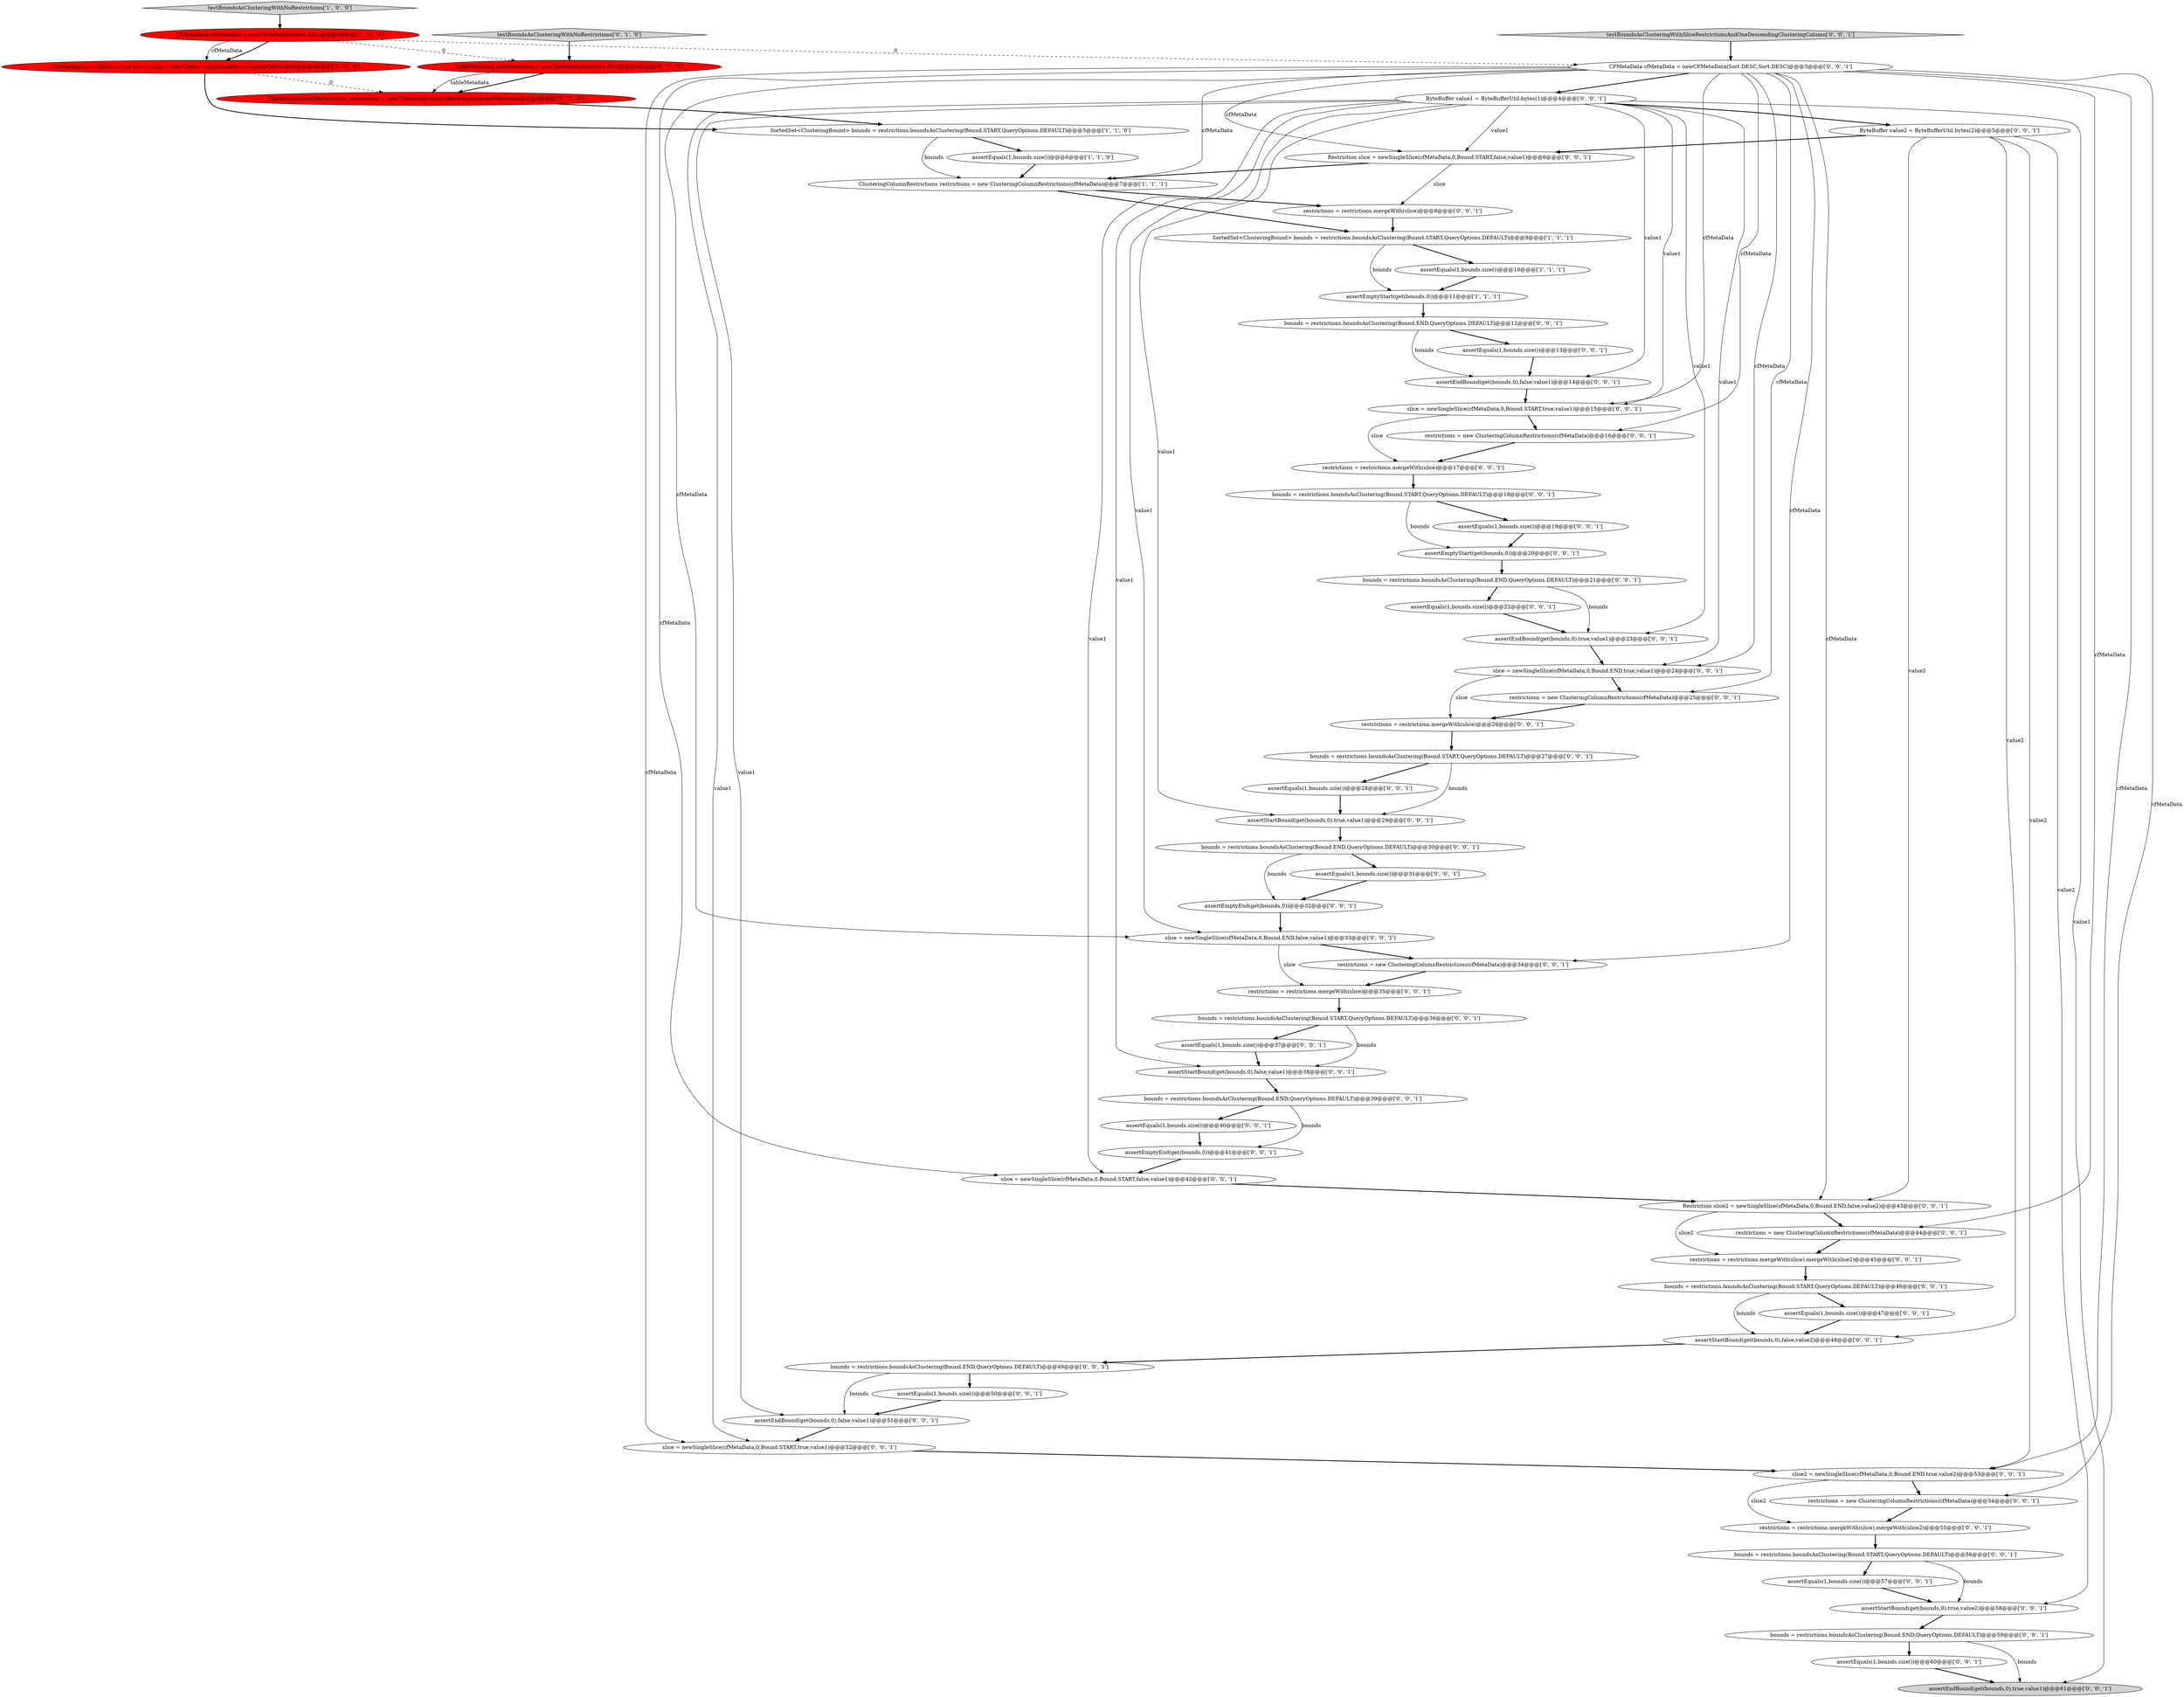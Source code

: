 digraph {
37 [style = filled, label = "ByteBuffer value2 = ByteBufferUtil.bytes(2)@@@5@@@['0', '0', '1']", fillcolor = white, shape = ellipse image = "AAA0AAABBB3BBB"];
33 [style = filled, label = "bounds = restrictions.boundsAsClustering(Bound.START,QueryOptions.DEFAULT)@@@56@@@['0', '0', '1']", fillcolor = white, shape = ellipse image = "AAA0AAABBB3BBB"];
13 [style = filled, label = "bounds = restrictions.boundsAsClustering(Bound.END,QueryOptions.DEFAULT)@@@21@@@['0', '0', '1']", fillcolor = white, shape = ellipse image = "AAA0AAABBB3BBB"];
61 [style = filled, label = "restrictions = new ClusteringColumnRestrictions(cfMetaData)@@@44@@@['0', '0', '1']", fillcolor = white, shape = ellipse image = "AAA0AAABBB3BBB"];
63 [style = filled, label = "slice = newSingleSlice(cfMetaData,0,Bound.END,true,value1)@@@24@@@['0', '0', '1']", fillcolor = white, shape = ellipse image = "AAA0AAABBB3BBB"];
58 [style = filled, label = "ByteBuffer value1 = ByteBufferUtil.bytes(1)@@@4@@@['0', '0', '1']", fillcolor = white, shape = ellipse image = "AAA0AAABBB3BBB"];
49 [style = filled, label = "assertEquals(1,bounds.size())@@@19@@@['0', '0', '1']", fillcolor = white, shape = ellipse image = "AAA0AAABBB3BBB"];
64 [style = filled, label = "assertEquals(1,bounds.size())@@@37@@@['0', '0', '1']", fillcolor = white, shape = ellipse image = "AAA0AAABBB3BBB"];
18 [style = filled, label = "slice = newSingleSlice(cfMetaData,0,Bound.START,true,value1)@@@15@@@['0', '0', '1']", fillcolor = white, shape = ellipse image = "AAA0AAABBB3BBB"];
4 [style = filled, label = "assertEquals(1,bounds.size())@@@10@@@['1', '1', '1']", fillcolor = white, shape = ellipse image = "AAA0AAABBB1BBB"];
16 [style = filled, label = "Restriction slice = newSingleSlice(cfMetaData,0,Bound.START,false,value1)@@@6@@@['0', '0', '1']", fillcolor = white, shape = ellipse image = "AAA0AAABBB3BBB"];
11 [style = filled, label = "ClusteringColumnRestrictions restrictions = new ClusteringColumnRestrictions(tableMetadata)@@@4@@@['0', '1', '0']", fillcolor = red, shape = ellipse image = "AAA1AAABBB2BBB"];
8 [style = filled, label = "assertEmptyStart(get(bounds,0))@@@11@@@['1', '1', '1']", fillcolor = white, shape = ellipse image = "AAA0AAABBB1BBB"];
5 [style = filled, label = "CFMetaData cfMetaData = newCFMetaData(Sort.ASC)@@@3@@@['1', '0', '0']", fillcolor = red, shape = ellipse image = "AAA1AAABBB1BBB"];
3 [style = filled, label = "SortedSet<ClusteringBound> bounds = restrictions.boundsAsClustering(Bound.START,QueryOptions.DEFAULT)@@@9@@@['1', '1', '1']", fillcolor = white, shape = ellipse image = "AAA0AAABBB1BBB"];
35 [style = filled, label = "testBoundsAsClusteringWithSliceRestrictionsAndOneDescendingClusteringColumn['0', '0', '1']", fillcolor = lightgray, shape = diamond image = "AAA0AAABBB3BBB"];
36 [style = filled, label = "assertEmptyStart(get(bounds,0))@@@20@@@['0', '0', '1']", fillcolor = white, shape = ellipse image = "AAA0AAABBB3BBB"];
1 [style = filled, label = "testBoundsAsClusteringWithNoRestrictions['1', '0', '0']", fillcolor = lightgray, shape = diamond image = "AAA0AAABBB1BBB"];
43 [style = filled, label = "assertEndBound(get(bounds,0),true,value1)@@@61@@@['0', '0', '1']", fillcolor = lightgray, shape = ellipse image = "AAA0AAABBB3BBB"];
55 [style = filled, label = "bounds = restrictions.boundsAsClustering(Bound.END,QueryOptions.DEFAULT)@@@49@@@['0', '0', '1']", fillcolor = white, shape = ellipse image = "AAA0AAABBB3BBB"];
52 [style = filled, label = "CFMetaData cfMetaData = newCFMetaData(Sort.DESC,Sort.DESC)@@@3@@@['0', '0', '1']", fillcolor = white, shape = ellipse image = "AAA0AAABBB3BBB"];
50 [style = filled, label = "slice = newSingleSlice(cfMetaData,0,Bound.END,false,value1)@@@33@@@['0', '0', '1']", fillcolor = white, shape = ellipse image = "AAA0AAABBB3BBB"];
51 [style = filled, label = "assertEndBound(get(bounds,0),false,value1)@@@51@@@['0', '0', '1']", fillcolor = white, shape = ellipse image = "AAA0AAABBB3BBB"];
27 [style = filled, label = "assertEquals(1,bounds.size())@@@22@@@['0', '0', '1']", fillcolor = white, shape = ellipse image = "AAA0AAABBB3BBB"];
53 [style = filled, label = "bounds = restrictions.boundsAsClustering(Bound.END,QueryOptions.DEFAULT)@@@59@@@['0', '0', '1']", fillcolor = white, shape = ellipse image = "AAA0AAABBB3BBB"];
29 [style = filled, label = "restrictions = restrictions.mergeWith(slice).mergeWith(slice2)@@@55@@@['0', '0', '1']", fillcolor = white, shape = ellipse image = "AAA0AAABBB3BBB"];
54 [style = filled, label = "bounds = restrictions.boundsAsClustering(Bound.START,QueryOptions.DEFAULT)@@@36@@@['0', '0', '1']", fillcolor = white, shape = ellipse image = "AAA0AAABBB3BBB"];
12 [style = filled, label = "assertEquals(1,bounds.size())@@@13@@@['0', '0', '1']", fillcolor = white, shape = ellipse image = "AAA0AAABBB3BBB"];
39 [style = filled, label = "bounds = restrictions.boundsAsClustering(Bound.END,QueryOptions.DEFAULT)@@@30@@@['0', '0', '1']", fillcolor = white, shape = ellipse image = "AAA0AAABBB3BBB"];
40 [style = filled, label = "assertStartBound(get(bounds,0),false,value2)@@@48@@@['0', '0', '1']", fillcolor = white, shape = ellipse image = "AAA0AAABBB3BBB"];
25 [style = filled, label = "restrictions = restrictions.mergeWith(slice)@@@8@@@['0', '0', '1']", fillcolor = white, shape = ellipse image = "AAA0AAABBB3BBB"];
26 [style = filled, label = "assertEndBound(get(bounds,0),true,value1)@@@23@@@['0', '0', '1']", fillcolor = white, shape = ellipse image = "AAA0AAABBB3BBB"];
32 [style = filled, label = "restrictions = new ClusteringColumnRestrictions(cfMetaData)@@@16@@@['0', '0', '1']", fillcolor = white, shape = ellipse image = "AAA0AAABBB3BBB"];
67 [style = filled, label = "assertStartBound(get(bounds,0),false,value1)@@@38@@@['0', '0', '1']", fillcolor = white, shape = ellipse image = "AAA0AAABBB3BBB"];
10 [style = filled, label = "testBoundsAsClusteringWithNoRestrictions['0', '1', '0']", fillcolor = lightgray, shape = diamond image = "AAA0AAABBB2BBB"];
65 [style = filled, label = "restrictions = new ClusteringColumnRestrictions(cfMetaData)@@@34@@@['0', '0', '1']", fillcolor = white, shape = ellipse image = "AAA0AAABBB3BBB"];
45 [style = filled, label = "assertEquals(1,bounds.size())@@@28@@@['0', '0', '1']", fillcolor = white, shape = ellipse image = "AAA0AAABBB3BBB"];
21 [style = filled, label = "assertEmptyEnd(get(bounds,0))@@@41@@@['0', '0', '1']", fillcolor = white, shape = ellipse image = "AAA0AAABBB3BBB"];
17 [style = filled, label = "assertEquals(1,bounds.size())@@@40@@@['0', '0', '1']", fillcolor = white, shape = ellipse image = "AAA0AAABBB3BBB"];
46 [style = filled, label = "slice = newSingleSlice(cfMetaData,0,Bound.START,false,value1)@@@42@@@['0', '0', '1']", fillcolor = white, shape = ellipse image = "AAA0AAABBB3BBB"];
20 [style = filled, label = "restrictions = new ClusteringColumnRestrictions(cfMetaData)@@@25@@@['0', '0', '1']", fillcolor = white, shape = ellipse image = "AAA0AAABBB3BBB"];
14 [style = filled, label = "assertEquals(1,bounds.size())@@@31@@@['0', '0', '1']", fillcolor = white, shape = ellipse image = "AAA0AAABBB3BBB"];
24 [style = filled, label = "restrictions = new ClusteringColumnRestrictions(cfMetaData)@@@54@@@['0', '0', '1']", fillcolor = white, shape = ellipse image = "AAA0AAABBB3BBB"];
34 [style = filled, label = "bounds = restrictions.boundsAsClustering(Bound.START,QueryOptions.DEFAULT)@@@46@@@['0', '0', '1']", fillcolor = white, shape = ellipse image = "AAA0AAABBB3BBB"];
2 [style = filled, label = "ClusteringColumnRestrictions restrictions = new ClusteringColumnRestrictions(cfMetaData)@@@7@@@['1', '1', '1']", fillcolor = white, shape = ellipse image = "AAA0AAABBB1BBB"];
38 [style = filled, label = "assertEquals(1,bounds.size())@@@50@@@['0', '0', '1']", fillcolor = white, shape = ellipse image = "AAA0AAABBB3BBB"];
28 [style = filled, label = "assertEndBound(get(bounds,0),false,value1)@@@14@@@['0', '0', '1']", fillcolor = white, shape = ellipse image = "AAA0AAABBB3BBB"];
31 [style = filled, label = "assertEquals(1,bounds.size())@@@57@@@['0', '0', '1']", fillcolor = white, shape = ellipse image = "AAA0AAABBB3BBB"];
41 [style = filled, label = "assertStartBound(get(bounds,0),true,value2)@@@58@@@['0', '0', '1']", fillcolor = white, shape = ellipse image = "AAA0AAABBB3BBB"];
30 [style = filled, label = "bounds = restrictions.boundsAsClustering(Bound.START,QueryOptions.DEFAULT)@@@18@@@['0', '0', '1']", fillcolor = white, shape = ellipse image = "AAA0AAABBB3BBB"];
19 [style = filled, label = "restrictions = restrictions.mergeWith(slice)@@@17@@@['0', '0', '1']", fillcolor = white, shape = ellipse image = "AAA0AAABBB3BBB"];
60 [style = filled, label = "bounds = restrictions.boundsAsClustering(Bound.END,QueryOptions.DEFAULT)@@@39@@@['0', '0', '1']", fillcolor = white, shape = ellipse image = "AAA0AAABBB3BBB"];
9 [style = filled, label = "TableMetadata tableMetadata = newTableMetadata(Sort.ASC)@@@3@@@['0', '1', '0']", fillcolor = red, shape = ellipse image = "AAA1AAABBB2BBB"];
7 [style = filled, label = "assertEquals(1,bounds.size())@@@6@@@['1', '1', '0']", fillcolor = white, shape = ellipse image = "AAA0AAABBB1BBB"];
15 [style = filled, label = "slice2 = newSingleSlice(cfMetaData,0,Bound.END,true,value2)@@@53@@@['0', '0', '1']", fillcolor = white, shape = ellipse image = "AAA0AAABBB3BBB"];
47 [style = filled, label = "restrictions = restrictions.mergeWith(slice).mergeWith(slice2)@@@45@@@['0', '0', '1']", fillcolor = white, shape = ellipse image = "AAA0AAABBB3BBB"];
48 [style = filled, label = "bounds = restrictions.boundsAsClustering(Bound.END,QueryOptions.DEFAULT)@@@12@@@['0', '0', '1']", fillcolor = white, shape = ellipse image = "AAA0AAABBB3BBB"];
42 [style = filled, label = "assertEquals(1,bounds.size())@@@47@@@['0', '0', '1']", fillcolor = white, shape = ellipse image = "AAA0AAABBB3BBB"];
62 [style = filled, label = "Restriction slice2 = newSingleSlice(cfMetaData,0,Bound.END,false,value2)@@@43@@@['0', '0', '1']", fillcolor = white, shape = ellipse image = "AAA0AAABBB3BBB"];
44 [style = filled, label = "slice = newSingleSlice(cfMetaData,0,Bound.START,true,value1)@@@52@@@['0', '0', '1']", fillcolor = white, shape = ellipse image = "AAA0AAABBB3BBB"];
23 [style = filled, label = "assertStartBound(get(bounds,0),true,value1)@@@29@@@['0', '0', '1']", fillcolor = white, shape = ellipse image = "AAA0AAABBB3BBB"];
0 [style = filled, label = "SortedSet<ClusteringBound> bounds = restrictions.boundsAsClustering(Bound.START,QueryOptions.DEFAULT)@@@5@@@['1', '1', '0']", fillcolor = white, shape = ellipse image = "AAA0AAABBB1BBB"];
6 [style = filled, label = "ClusteringColumnRestrictions restrictions = new ClusteringColumnRestrictions(cfMetaData)@@@4@@@['1', '0', '0']", fillcolor = red, shape = ellipse image = "AAA1AAABBB1BBB"];
57 [style = filled, label = "assertEmptyEnd(get(bounds,0))@@@32@@@['0', '0', '1']", fillcolor = white, shape = ellipse image = "AAA0AAABBB3BBB"];
56 [style = filled, label = "bounds = restrictions.boundsAsClustering(Bound.START,QueryOptions.DEFAULT)@@@27@@@['0', '0', '1']", fillcolor = white, shape = ellipse image = "AAA0AAABBB3BBB"];
59 [style = filled, label = "restrictions = restrictions.mergeWith(slice)@@@35@@@['0', '0', '1']", fillcolor = white, shape = ellipse image = "AAA0AAABBB3BBB"];
66 [style = filled, label = "restrictions = restrictions.mergeWith(slice)@@@26@@@['0', '0', '1']", fillcolor = white, shape = ellipse image = "AAA0AAABBB3BBB"];
22 [style = filled, label = "assertEquals(1,bounds.size())@@@60@@@['0', '0', '1']", fillcolor = white, shape = ellipse image = "AAA0AAABBB3BBB"];
1->5 [style = bold, label=""];
52->50 [style = solid, label="cfMetaData"];
9->11 [style = bold, label=""];
53->43 [style = solid, label="bounds"];
38->51 [style = bold, label=""];
40->55 [style = bold, label=""];
62->61 [style = bold, label=""];
6->11 [style = dashed, label="0"];
63->20 [style = bold, label=""];
39->14 [style = bold, label=""];
44->15 [style = bold, label=""];
52->61 [style = solid, label="cfMetaData"];
67->60 [style = bold, label=""];
30->49 [style = bold, label=""];
3->4 [style = bold, label=""];
50->65 [style = bold, label=""];
30->36 [style = solid, label="bounds"];
48->12 [style = bold, label=""];
21->46 [style = bold, label=""];
50->59 [style = solid, label="slice"];
52->44 [style = solid, label="cfMetaData"];
58->51 [style = solid, label="value1"];
18->32 [style = bold, label=""];
37->40 [style = solid, label="value2"];
4->8 [style = bold, label=""];
13->26 [style = solid, label="bounds"];
58->44 [style = solid, label="value1"];
47->34 [style = bold, label=""];
52->63 [style = solid, label="cfMetaData"];
2->25 [style = bold, label=""];
17->21 [style = bold, label=""];
59->54 [style = bold, label=""];
49->36 [style = bold, label=""];
3->8 [style = solid, label="bounds"];
60->17 [style = bold, label=""];
39->57 [style = solid, label="bounds"];
58->26 [style = solid, label="value1"];
56->23 [style = solid, label="bounds"];
28->18 [style = bold, label=""];
12->28 [style = bold, label=""];
52->20 [style = solid, label="cfMetaData"];
55->51 [style = solid, label="bounds"];
22->43 [style = bold, label=""];
25->3 [style = bold, label=""];
51->44 [style = bold, label=""];
5->9 [style = dashed, label="0"];
55->38 [style = bold, label=""];
34->42 [style = bold, label=""];
62->47 [style = solid, label="slice2"];
42->40 [style = bold, label=""];
35->52 [style = bold, label=""];
0->7 [style = bold, label=""];
41->53 [style = bold, label=""];
52->58 [style = bold, label=""];
5->6 [style = bold, label=""];
52->46 [style = solid, label="cfMetaData"];
7->2 [style = bold, label=""];
14->57 [style = bold, label=""];
31->41 [style = bold, label=""];
52->24 [style = solid, label="cfMetaData"];
58->46 [style = solid, label="value1"];
5->52 [style = dashed, label="0"];
58->16 [style = solid, label="value1"];
52->16 [style = solid, label="cfMetaData"];
60->21 [style = solid, label="bounds"];
37->15 [style = solid, label="value2"];
37->16 [style = bold, label=""];
27->26 [style = bold, label=""];
58->63 [style = solid, label="value1"];
52->62 [style = solid, label="cfMetaData"];
54->64 [style = bold, label=""];
16->25 [style = solid, label="slice"];
15->29 [style = solid, label="slice2"];
45->23 [style = bold, label=""];
58->50 [style = solid, label="value1"];
2->3 [style = bold, label=""];
58->37 [style = bold, label=""];
37->41 [style = solid, label="value2"];
32->19 [style = bold, label=""];
36->13 [style = bold, label=""];
13->27 [style = bold, label=""];
58->18 [style = solid, label="value1"];
37->62 [style = solid, label="value2"];
56->45 [style = bold, label=""];
26->63 [style = bold, label=""];
58->67 [style = solid, label="value1"];
18->19 [style = solid, label="slice"];
52->32 [style = solid, label="cfMetaData"];
23->39 [style = bold, label=""];
5->6 [style = solid, label="cfMetaData"];
20->66 [style = bold, label=""];
10->9 [style = bold, label=""];
58->23 [style = solid, label="value1"];
64->67 [style = bold, label=""];
58->28 [style = solid, label="value1"];
52->2 [style = solid, label="cfMetaData"];
48->28 [style = solid, label="bounds"];
0->2 [style = solid, label="bounds"];
34->40 [style = solid, label="bounds"];
57->50 [style = bold, label=""];
52->65 [style = solid, label="cfMetaData"];
6->0 [style = bold, label=""];
24->29 [style = bold, label=""];
53->22 [style = bold, label=""];
16->2 [style = bold, label=""];
52->15 [style = solid, label="cfMetaData"];
8->48 [style = bold, label=""];
11->0 [style = bold, label=""];
29->33 [style = bold, label=""];
9->11 [style = solid, label="tableMetadata"];
61->47 [style = bold, label=""];
63->66 [style = solid, label="slice"];
15->24 [style = bold, label=""];
52->18 [style = solid, label="cfMetaData"];
58->43 [style = solid, label="value1"];
65->59 [style = bold, label=""];
33->31 [style = bold, label=""];
46->62 [style = bold, label=""];
66->56 [style = bold, label=""];
54->67 [style = solid, label="bounds"];
19->30 [style = bold, label=""];
33->41 [style = solid, label="bounds"];
}
